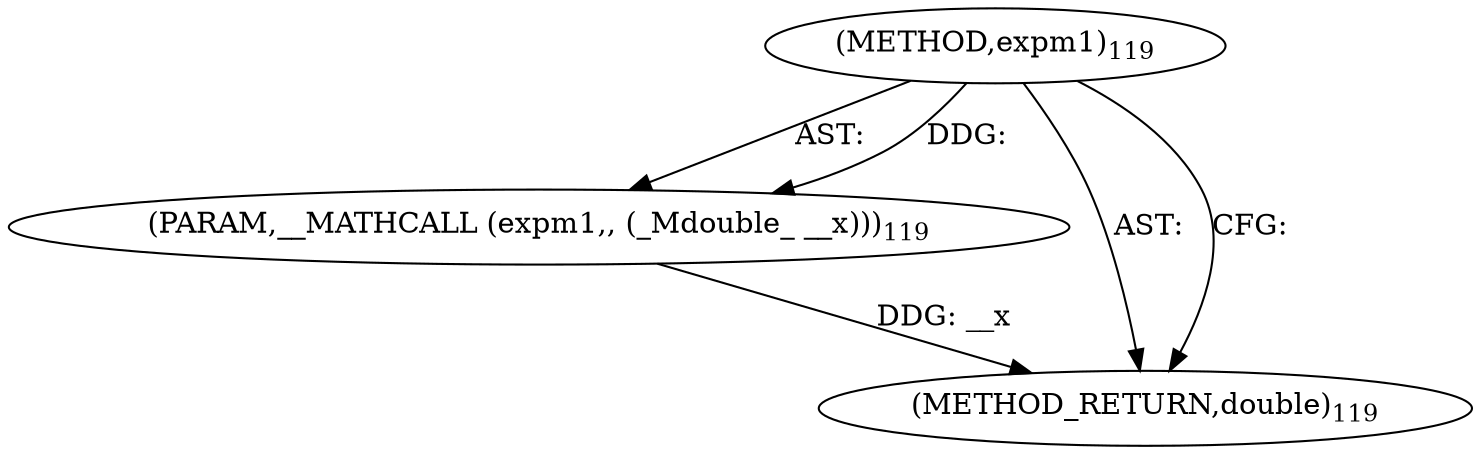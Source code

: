 digraph "expm1" {  
"6288" [label = <(METHOD,expm1)<SUB>119</SUB>> ]
"6289" [label = <(PARAM,__MATHCALL (expm1,, (_Mdouble_ __x)))<SUB>119</SUB>> ]
"6290" [label = <(METHOD_RETURN,double)<SUB>119</SUB>> ]
  "6288" -> "6289"  [ label = "AST: "] 
  "6288" -> "6290"  [ label = "AST: "] 
  "6288" -> "6290"  [ label = "CFG: "] 
  "6289" -> "6290"  [ label = "DDG: __x"] 
  "6288" -> "6289"  [ label = "DDG: "] 
}
